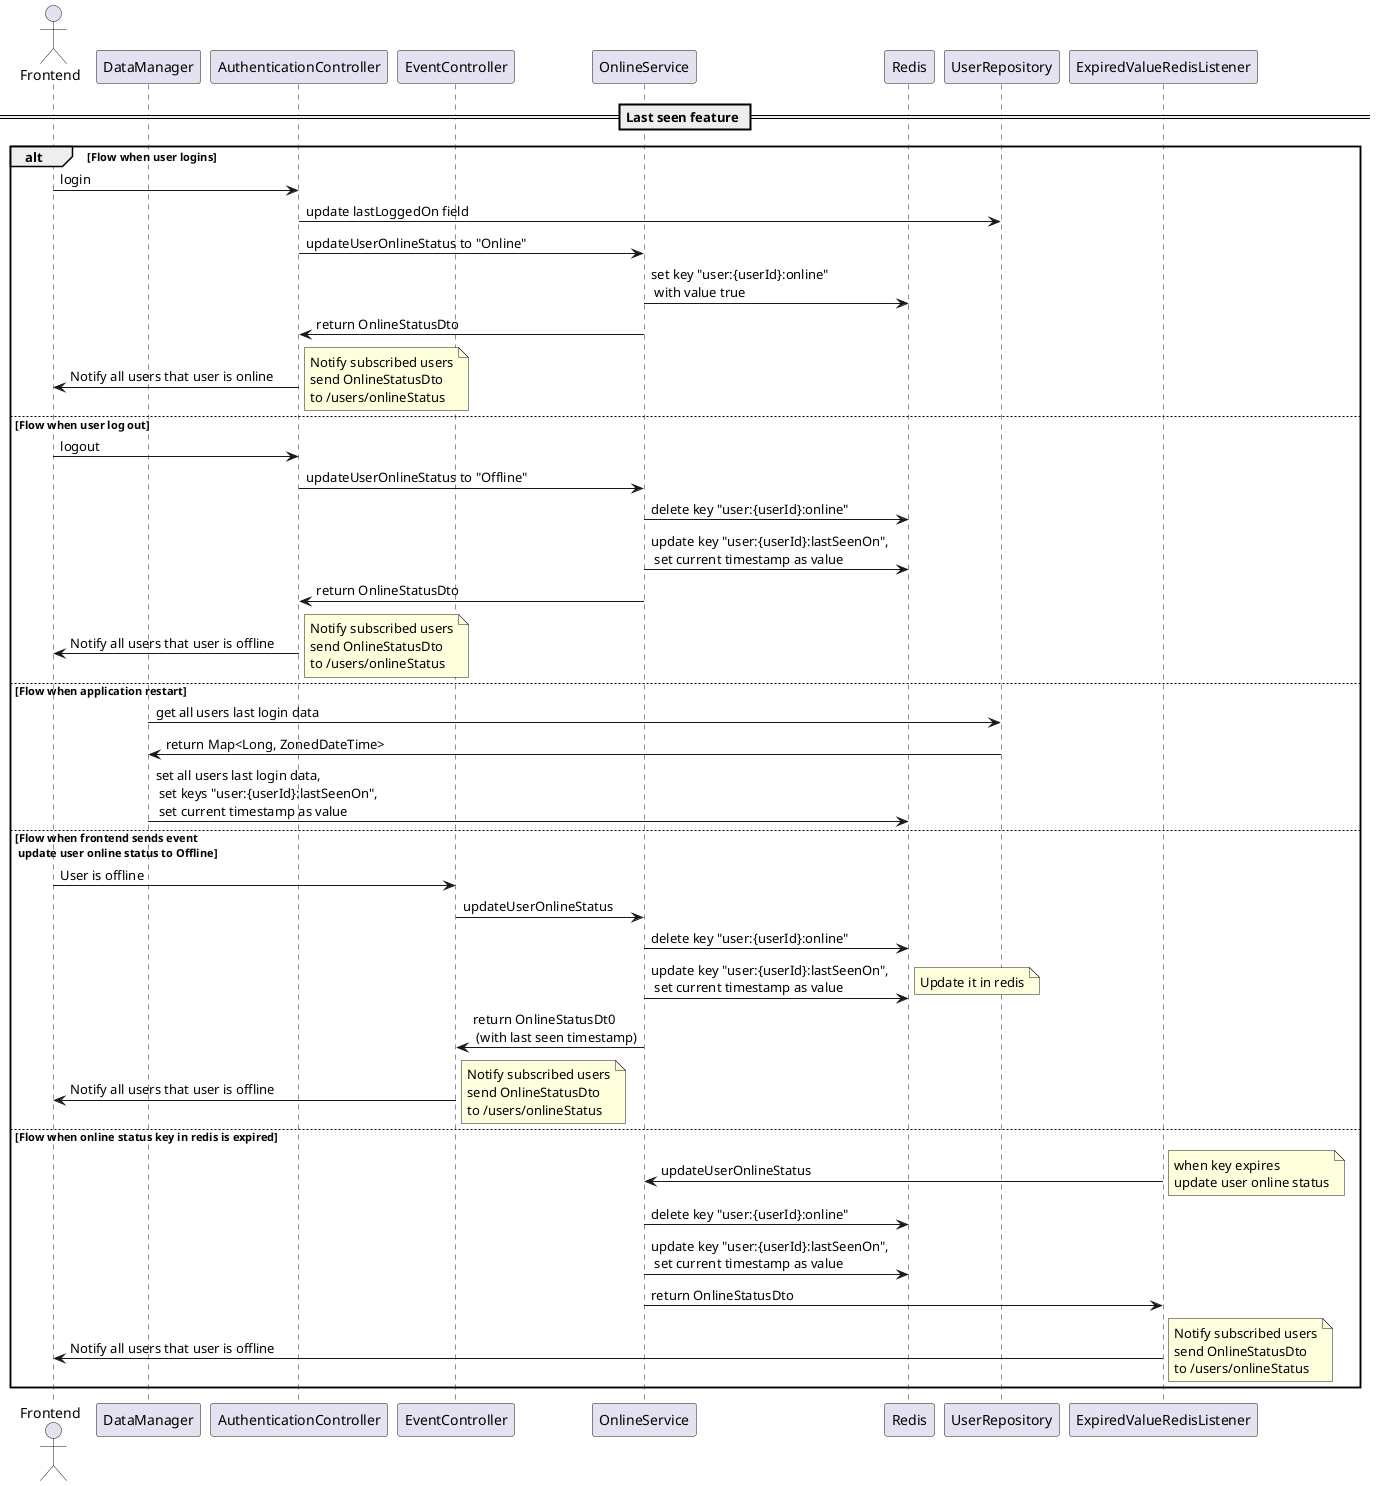 @startuml
actor Frontend
participant DataManager
participant AuthenticationController
participant EventController
participant OnlineService
participant Redis
participant UserRepository
participant ExpiredValueRedisListener

== Last seen feature ==

alt Flow when user logins
    Frontend -> AuthenticationController : login
    AuthenticationController -> UserRepository : update lastLoggedOn field
    AuthenticationController -> OnlineService : updateUserOnlineStatus to "Online"
    OnlineService -> Redis : set key "user:{userId}:online" \n with value true
    OnlineService -> AuthenticationController :  return OnlineStatusDto

    AuthenticationController -> Frontend : Notify all users that user is online
    note right
           Notify subscribed users
           send OnlineStatusDto
           to /users/onlineStatus
    end note

else Flow when user log out
    Frontend -> AuthenticationController : logout
    AuthenticationController -> OnlineService : updateUserOnlineStatus to "Offline"
    OnlineService -> Redis : delete key "user:{userId}:online"
    OnlineService -> Redis : update key "user:{userId}:lastSeenOn", \n set current timestamp as value
    OnlineService -> AuthenticationController :  return OnlineStatusDto

    AuthenticationController -> Frontend : Notify all users that user is offline
    note right
           Notify subscribed users
           send OnlineStatusDto
           to /users/onlineStatus
    end note

else Flow when application restart
    DataManager -> UserRepository : get all users last login data
    UserRepository -> DataManager : return Map<Long, ZonedDateTime>
    DataManager -> Redis : set all users last login data,\n set keys "user:{userId}:lastSeenOn", \n set current timestamp as value

else Flow when frontend sends event \n update user online status to Offline
    Frontend -> EventController : User is offline
    EventController -> OnlineService : updateUserOnlineStatus
    OnlineService -> Redis : delete key "user:{userId}:online"
    OnlineService -> Redis : update key "user:{userId}:lastSeenOn", \n set current timestamp as value
    note right
        Update it in redis
    end note

    OnlineService -> EventController : return OnlineStatusDt0 \n (with last seen timestamp)
    EventController -> Frontend :  Notify all users that user is offline
      note right
           Notify subscribed users
           send OnlineStatusDto
           to /users/onlineStatus
      end note

else Flow when online status key in redis is expired
    ExpiredValueRedisListener -> OnlineService : updateUserOnlineStatus
    note right
    when key expires
    update user online status
    end note
    OnlineService -> Redis : delete key "user:{userId}:online"
    OnlineService -> Redis : update key "user:{userId}:lastSeenOn", \n set current timestamp as value

    OnlineService -> ExpiredValueRedisListener : return OnlineStatusDto
    ExpiredValueRedisListener -> Frontend : Notify all users that user is offline
       note right
       Notify subscribed users
       send OnlineStatusDto
       to /users/onlineStatus
       end note
end

@enduml
